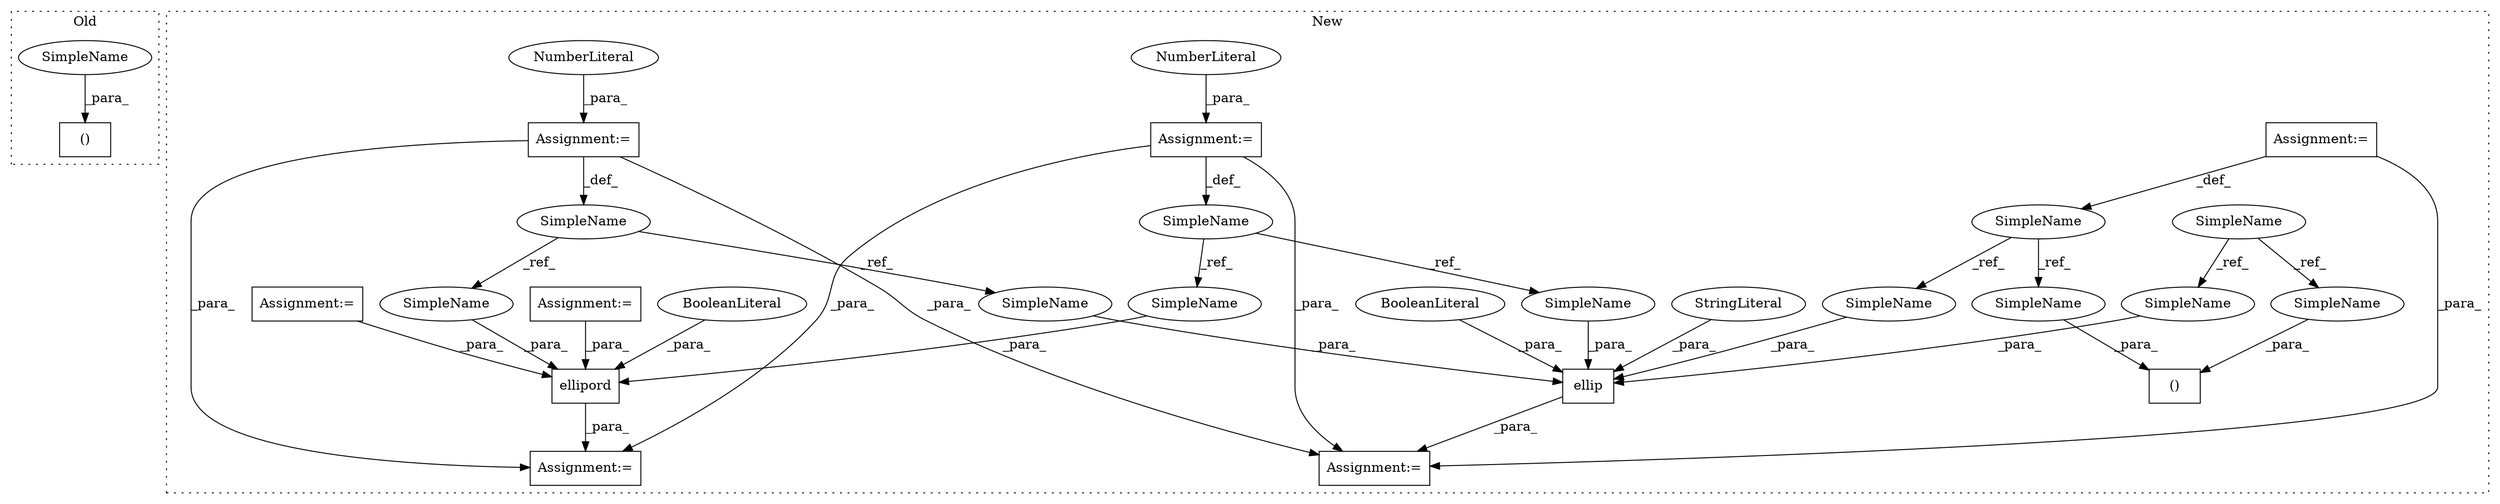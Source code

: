 digraph G {
subgraph cluster0 {
1 [label="()" a="106" s="9709" l="16" shape="box"];
29 [label="SimpleName" a="42" s="9723" l="2" shape="ellipse"];
label = "Old";
style="dotted";
}
subgraph cluster1 {
2 [label="ellip" a="32" s="17085,17112" l="6,1" shape="box"];
3 [label="SimpleName" a="42" s="16909" l="1" shape="ellipse"];
4 [label="()" a="106" s="17012" l="16" shape="box"];
5 [label="SimpleName" a="42" s="16854" l="2" shape="ellipse"];
6 [label="BooleanLiteral" a="9" s="17107" l="5" shape="ellipse"];
7 [label="SimpleName" a="42" s="16996" l="2" shape="ellipse"];
8 [label="ellipord" a="32" s="17030,17056" l="9,1" shape="box"];
9 [label="BooleanLiteral" a="9" s="17051" l="5" shape="ellipse"];
10 [label="SimpleName" a="42" s="16986" l="2" shape="ellipse"];
11 [label="Assignment:=" a="7" s="16988" l="1" shape="box"];
12 [label="NumberLiteral" a="34" s="16989" l="1" shape="ellipse"];
13 [label="Assignment:=" a="7" s="17083" l="2" shape="box"];
14 [label="Assignment:=" a="7" s="17028" l="2" shape="box"];
15 [label="StringLiteral" a="45" s="17102" l="4" shape="ellipse"];
16 [label="Assignment:=" a="7" s="16959" l="1" shape="box"];
17 [label="Assignment:=" a="7" s="16930" l="1" shape="box"];
18 [label="Assignment:=" a="7" s="16909" l="1" shape="box"];
19 [label="Assignment:=" a="7" s="16998" l="1" shape="box"];
20 [label="NumberLiteral" a="34" s="16999" l="2" shape="ellipse"];
21 [label="SimpleName" a="42" s="17091" l="1" shape="ellipse"];
22 [label="SimpleName" a="42" s="17012" l="1" shape="ellipse"];
23 [label="SimpleName" a="42" s="17096" l="2" shape="ellipse"];
24 [label="SimpleName" a="42" s="17048" l="2" shape="ellipse"];
25 [label="SimpleName" a="42" s="17099" l="2" shape="ellipse"];
26 [label="SimpleName" a="42" s="17026" l="2" shape="ellipse"];
27 [label="SimpleName" a="42" s="17093" l="2" shape="ellipse"];
28 [label="SimpleName" a="42" s="17045" l="2" shape="ellipse"];
label = "New";
style="dotted";
}
2 -> 13 [label="_para_"];
3 -> 22 [label="_ref_"];
3 -> 21 [label="_ref_"];
5 -> 26 [label="_ref_"];
5 -> 25 [label="_ref_"];
6 -> 2 [label="_para_"];
7 -> 23 [label="_ref_"];
7 -> 24 [label="_ref_"];
8 -> 14 [label="_para_"];
9 -> 8 [label="_para_"];
10 -> 27 [label="_ref_"];
10 -> 28 [label="_ref_"];
11 -> 10 [label="_def_"];
11 -> 14 [label="_para_"];
11 -> 13 [label="_para_"];
12 -> 11 [label="_para_"];
15 -> 2 [label="_para_"];
16 -> 8 [label="_para_"];
17 -> 8 [label="_para_"];
18 -> 3 [label="_def_"];
18 -> 13 [label="_para_"];
19 -> 14 [label="_para_"];
19 -> 13 [label="_para_"];
19 -> 7 [label="_def_"];
20 -> 19 [label="_para_"];
21 -> 2 [label="_para_"];
22 -> 4 [label="_para_"];
23 -> 2 [label="_para_"];
24 -> 8 [label="_para_"];
25 -> 2 [label="_para_"];
26 -> 4 [label="_para_"];
27 -> 2 [label="_para_"];
28 -> 8 [label="_para_"];
29 -> 1 [label="_para_"];
}